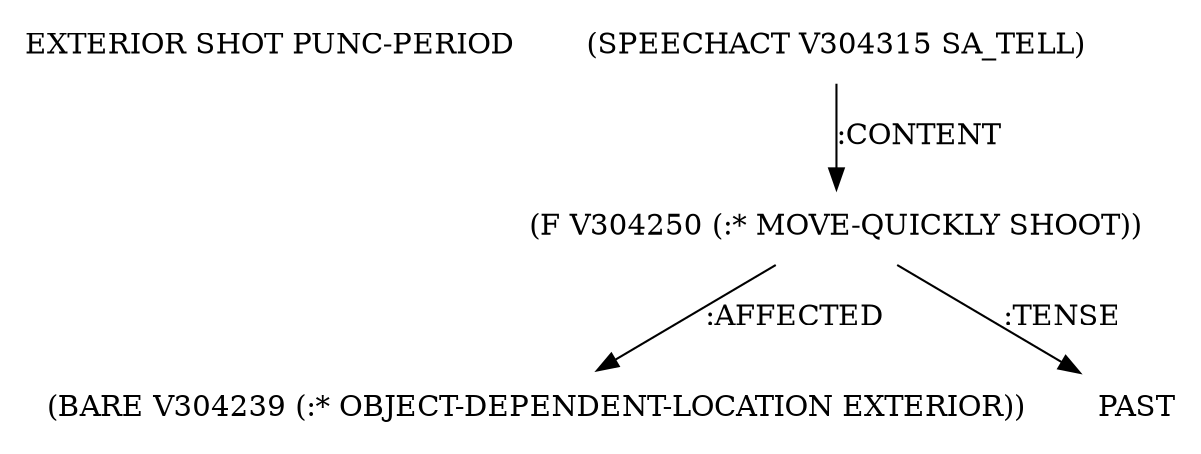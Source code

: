 digraph Terms {
  node [shape=none]
  "EXTERIOR SHOT PUNC-PERIOD"
  "V304315" [label="(SPEECHACT V304315 SA_TELL)"]
  "V304315" -> "V304250" [label=":CONTENT"]
  "V304250" [label="(F V304250 (:* MOVE-QUICKLY SHOOT))"]
  "V304250" -> "V304239" [label=":AFFECTED"]
  "V304250" -> "NT304456" [label=":TENSE"]
  "NT304456" [label="PAST"]
  "V304239" [label="(BARE V304239 (:* OBJECT-DEPENDENT-LOCATION EXTERIOR))"]
}
